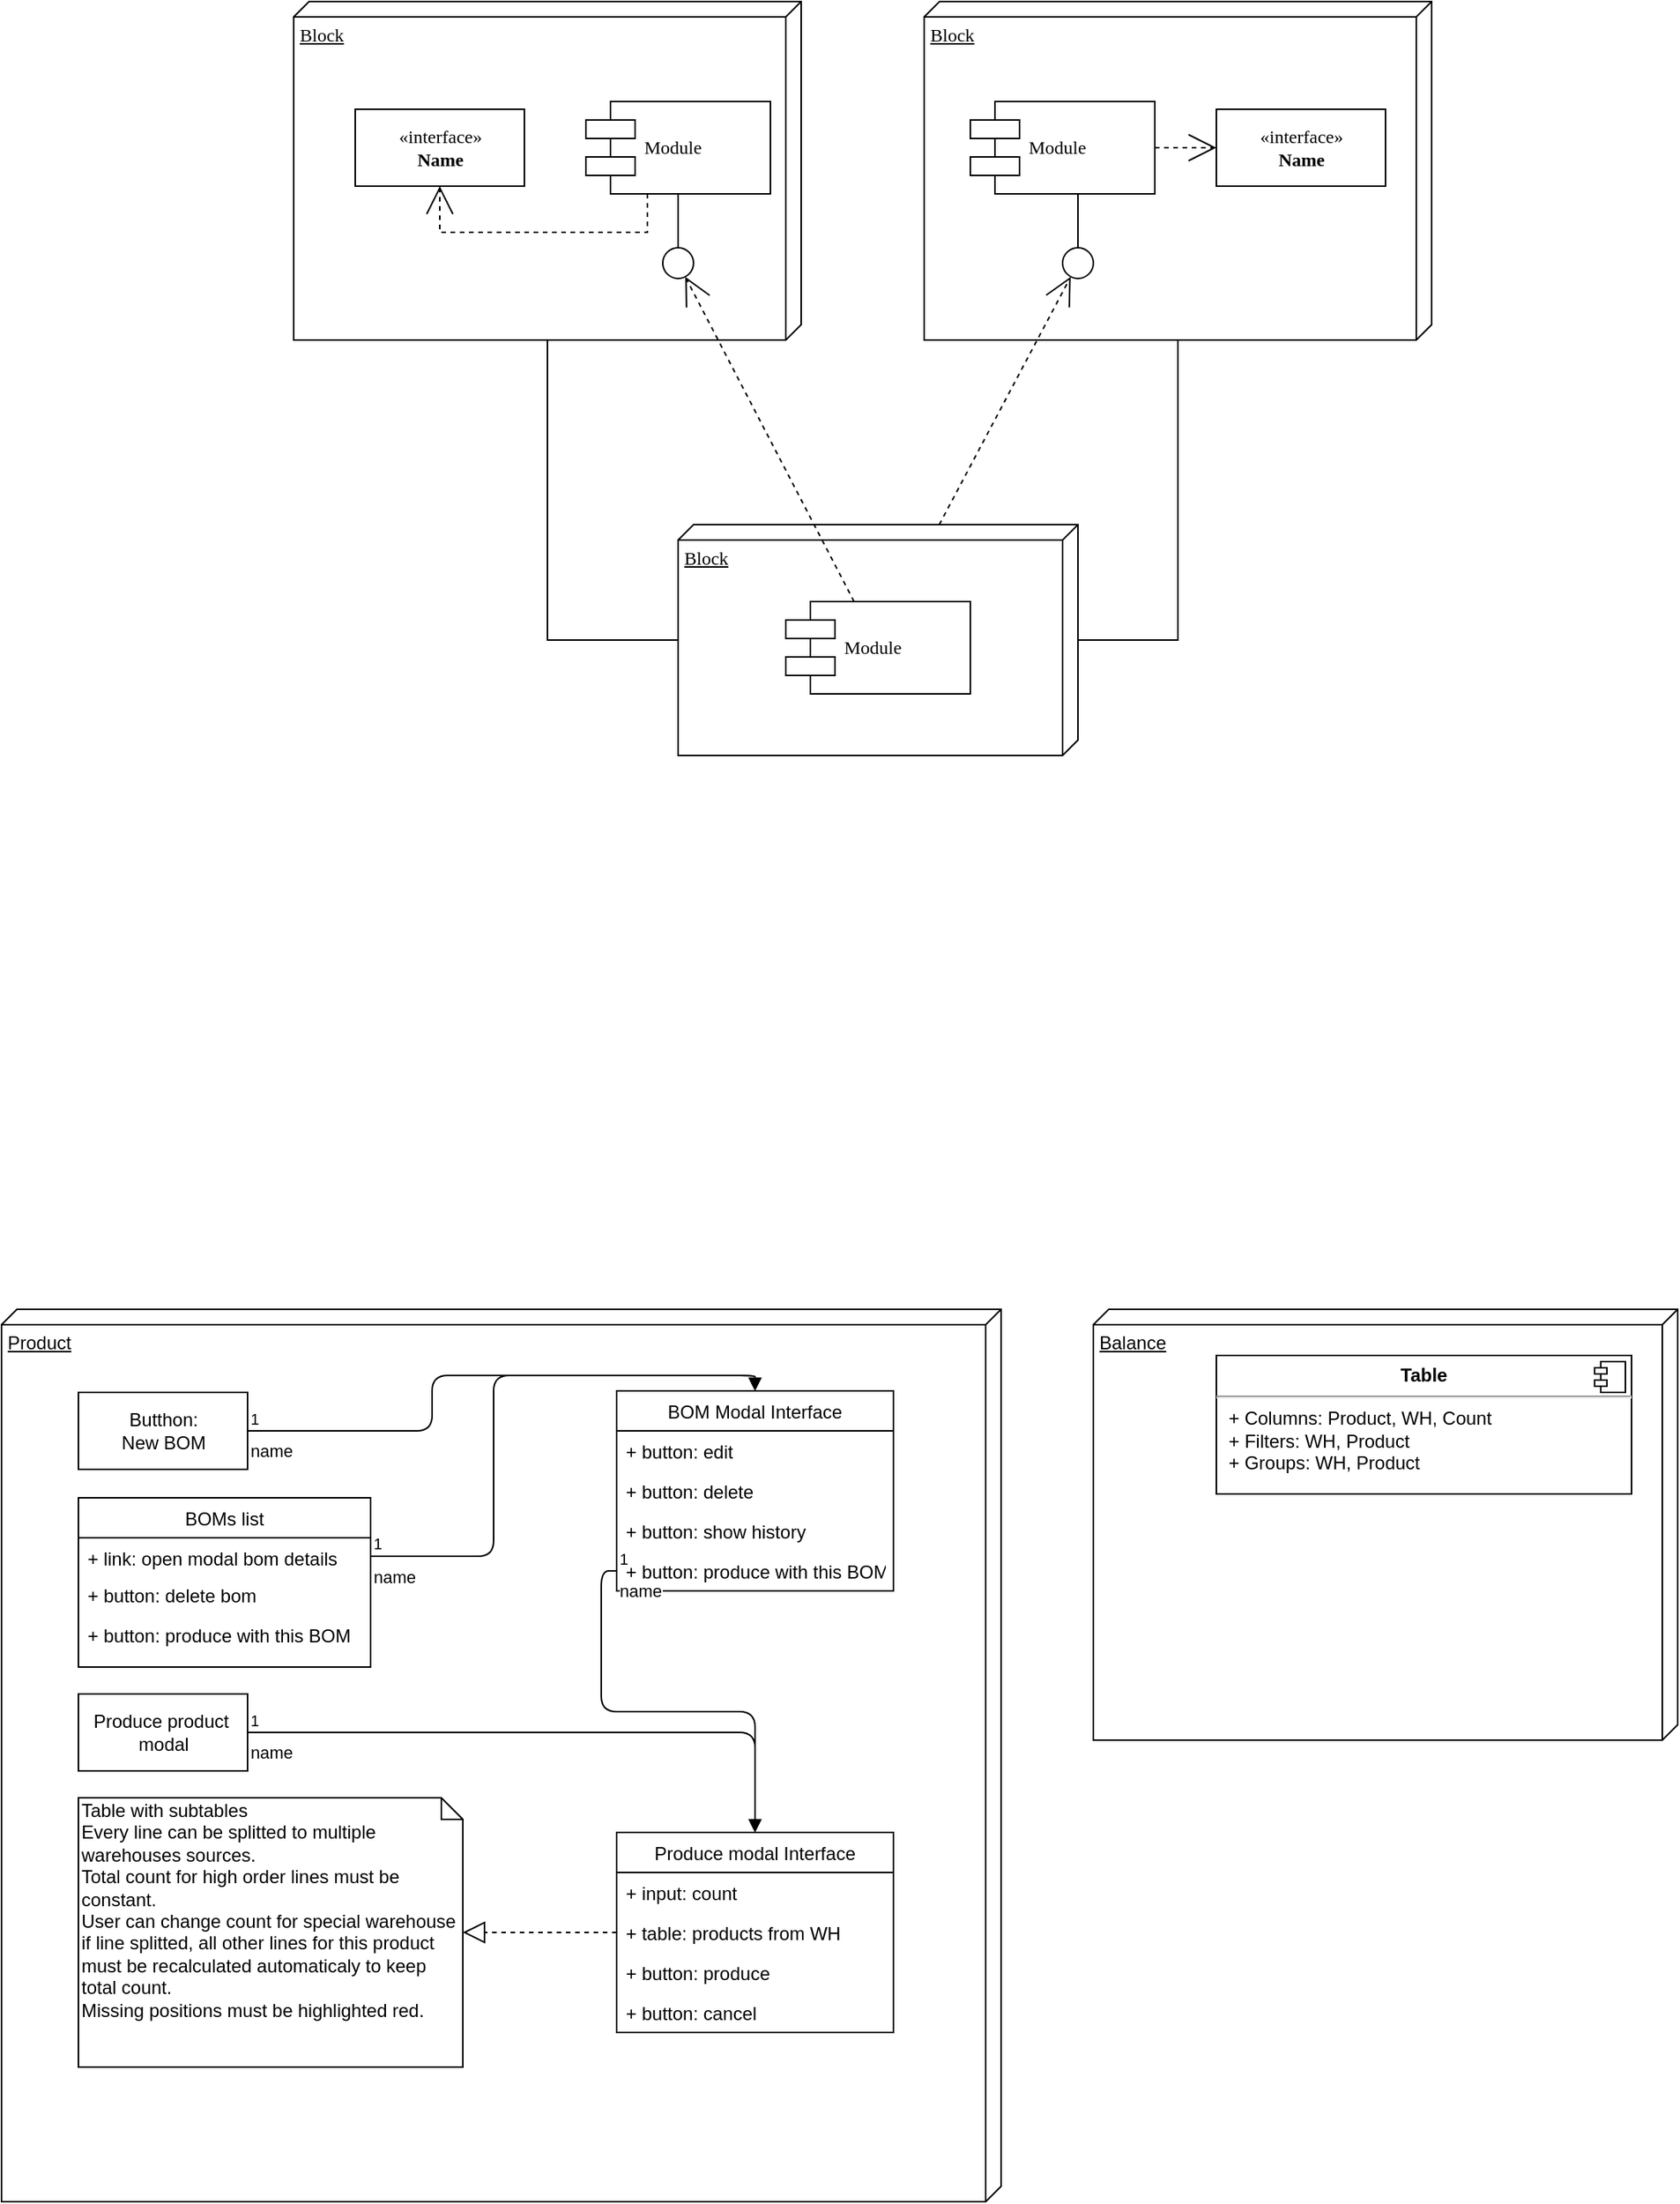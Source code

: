 <mxfile version="10.8.0" type="github"><diagram name="Page-1" id="5f0bae14-7c28-e335-631c-24af17079c00"><mxGraphModel dx="2441" dy="733" grid="1" gridSize="10" guides="1" tooltips="1" connect="1" arrows="1" fold="1" page="1" pageScale="1" pageWidth="1100" pageHeight="850" background="#ffffff" math="0" shadow="0"><root><mxCell id="0"/><mxCell id="1" parent="0"/><mxCell id="39150e848f15840c-1" value="Block" style="verticalAlign=top;align=left;spacingTop=8;spacingLeft=2;spacingRight=12;shape=cube;size=10;direction=south;fontStyle=4;html=1;rounded=0;shadow=0;comic=0;labelBackgroundColor=none;strokeColor=#000000;strokeWidth=1;fillColor=#ffffff;fontFamily=Verdana;fontSize=12;fontColor=#000000;" parent="1" vertex="1"><mxGeometry x="120" y="70" width="330" height="220" as="geometry"/></mxCell><mxCell id="39150e848f15840c-2" value="Block" style="verticalAlign=top;align=left;spacingTop=8;spacingLeft=2;spacingRight=12;shape=cube;size=10;direction=south;fontStyle=4;html=1;rounded=0;shadow=0;comic=0;labelBackgroundColor=none;strokeColor=#000000;strokeWidth=1;fillColor=#ffffff;fontFamily=Verdana;fontSize=12;fontColor=#000000;" parent="1" vertex="1"><mxGeometry x="530" y="70" width="330" height="220" as="geometry"/></mxCell><mxCell id="39150e848f15840c-3" value="Block" style="verticalAlign=top;align=left;spacingTop=8;spacingLeft=2;spacingRight=12;shape=cube;size=10;direction=south;fontStyle=4;html=1;rounded=0;shadow=0;comic=0;labelBackgroundColor=none;strokeColor=#000000;strokeWidth=1;fillColor=#ffffff;fontFamily=Verdana;fontSize=12;fontColor=#000000;" parent="1" vertex="1"><mxGeometry x="370" y="410" width="260" height="150" as="geometry"/></mxCell><mxCell id="39150e848f15840c-4" value="&amp;laquo;interface&amp;raquo;&lt;br&gt;&lt;b&gt;Name&lt;/b&gt;" style="html=1;rounded=0;shadow=0;comic=0;labelBackgroundColor=none;strokeColor=#000000;strokeWidth=1;fillColor=#ffffff;fontFamily=Verdana;fontSize=12;fontColor=#000000;align=center;" parent="1" vertex="1"><mxGeometry x="160" y="140" width="110" height="50" as="geometry"/></mxCell><mxCell id="39150e848f15840c-5" value="Module" style="shape=component;align=left;spacingLeft=36;rounded=0;shadow=0;comic=0;labelBackgroundColor=none;strokeColor=#000000;strokeWidth=1;fillColor=#ffffff;fontFamily=Verdana;fontSize=12;fontColor=#000000;html=1;" parent="1" vertex="1"><mxGeometry x="310" y="135" width="120" height="60" as="geometry"/></mxCell><mxCell id="39150e848f15840c-6" value="" style="ellipse;whiteSpace=wrap;html=1;rounded=0;shadow=0;comic=0;labelBackgroundColor=none;strokeColor=#000000;strokeWidth=1;fillColor=#ffffff;fontFamily=Verdana;fontSize=12;fontColor=#000000;align=center;" parent="1" vertex="1"><mxGeometry x="360" y="230" width="20" height="20" as="geometry"/></mxCell><mxCell id="39150e848f15840c-7" value="Module" style="shape=component;align=left;spacingLeft=36;rounded=0;shadow=0;comic=0;labelBackgroundColor=none;strokeColor=#000000;strokeWidth=1;fillColor=#ffffff;fontFamily=Verdana;fontSize=12;fontColor=#000000;html=1;" parent="1" vertex="1"><mxGeometry x="560" y="135" width="120" height="60" as="geometry"/></mxCell><mxCell id="39150e848f15840c-8" value="&amp;laquo;interface&amp;raquo;&lt;br&gt;&lt;b&gt;Name&lt;/b&gt;" style="html=1;rounded=0;shadow=0;comic=0;labelBackgroundColor=none;strokeColor=#000000;strokeWidth=1;fillColor=#ffffff;fontFamily=Verdana;fontSize=12;fontColor=#000000;align=center;" parent="1" vertex="1"><mxGeometry x="720" y="140" width="110" height="50" as="geometry"/></mxCell><mxCell id="39150e848f15840c-9" value="" style="ellipse;whiteSpace=wrap;html=1;rounded=0;shadow=0;comic=0;labelBackgroundColor=none;strokeColor=#000000;strokeWidth=1;fillColor=#ffffff;fontFamily=Verdana;fontSize=12;fontColor=#000000;align=center;" parent="1" vertex="1"><mxGeometry x="620" y="230" width="20" height="20" as="geometry"/></mxCell><mxCell id="39150e848f15840c-10" value="Module" style="shape=component;align=left;spacingLeft=36;rounded=0;shadow=0;comic=0;labelBackgroundColor=none;strokeColor=#000000;strokeWidth=1;fillColor=#ffffff;fontFamily=Verdana;fontSize=12;fontColor=#000000;html=1;" parent="1" vertex="1"><mxGeometry x="440" y="460" width="120" height="60" as="geometry"/></mxCell><mxCell id="39150e848f15840c-11" style="edgeStyle=none;rounded=0;html=1;dashed=1;labelBackgroundColor=none;startArrow=none;startFill=0;startSize=8;endArrow=open;endFill=0;endSize=16;fontFamily=Verdana;fontSize=12;" parent="1" source="39150e848f15840c-10" target="39150e848f15840c-6" edge="1"><mxGeometry relative="1" as="geometry"/></mxCell><mxCell id="39150e848f15840c-12" style="edgeStyle=none;rounded=0;html=1;dashed=1;labelBackgroundColor=none;startArrow=none;startFill=0;startSize=8;endArrow=open;endFill=0;endSize=16;fontFamily=Verdana;fontSize=12;" parent="1" source="39150e848f15840c-3" target="39150e848f15840c-9" edge="1"><mxGeometry relative="1" as="geometry"/></mxCell><mxCell id="39150e848f15840c-13" style="edgeStyle=elbowEdgeStyle;rounded=0;html=1;labelBackgroundColor=none;startArrow=none;startFill=0;startSize=8;endArrow=none;endFill=0;endSize=16;fontFamily=Verdana;fontSize=12;" parent="1" source="39150e848f15840c-9" target="39150e848f15840c-7" edge="1"><mxGeometry relative="1" as="geometry"/></mxCell><mxCell id="39150e848f15840c-14" style="edgeStyle=elbowEdgeStyle;rounded=0;html=1;labelBackgroundColor=none;startArrow=none;startFill=0;startSize=8;endArrow=none;endFill=0;endSize=16;fontFamily=Verdana;fontSize=12;" parent="1" source="39150e848f15840c-6" target="39150e848f15840c-5" edge="1"><mxGeometry relative="1" as="geometry"/></mxCell><mxCell id="39150e848f15840c-15" style="edgeStyle=orthogonalEdgeStyle;rounded=0;html=1;labelBackgroundColor=none;startArrow=none;startFill=0;startSize=8;endArrow=open;endFill=0;endSize=16;fontFamily=Verdana;fontSize=12;dashed=1;" parent="1" source="39150e848f15840c-5" target="39150e848f15840c-4" edge="1"><mxGeometry relative="1" as="geometry"><Array as="points"><mxPoint x="350" y="220"/><mxPoint x="215" y="220"/></Array></mxGeometry></mxCell><mxCell id="39150e848f15840c-16" style="edgeStyle=orthogonalEdgeStyle;rounded=0;html=1;dashed=1;labelBackgroundColor=none;startArrow=none;startFill=0;startSize=8;endArrow=open;endFill=0;endSize=16;fontFamily=Verdana;fontSize=12;" parent="1" source="39150e848f15840c-7" target="39150e848f15840c-8" edge="1"><mxGeometry relative="1" as="geometry"/></mxCell><mxCell id="39150e848f15840c-17" style="edgeStyle=orthogonalEdgeStyle;rounded=0;html=1;labelBackgroundColor=none;startArrow=none;startFill=0;startSize=8;endArrow=none;endFill=0;endSize=16;fontFamily=Verdana;fontSize=12;" parent="1" source="39150e848f15840c-3" target="39150e848f15840c-2" edge="1"><mxGeometry relative="1" as="geometry"><Array as="points"><mxPoint x="695" y="485"/></Array></mxGeometry></mxCell><mxCell id="39150e848f15840c-18" style="edgeStyle=orthogonalEdgeStyle;rounded=0;html=1;labelBackgroundColor=none;startArrow=none;startFill=0;startSize=8;endArrow=none;endFill=0;endSize=16;fontFamily=Verdana;fontSize=12;" parent="1" source="39150e848f15840c-3" target="39150e848f15840c-1" edge="1"><mxGeometry relative="1" as="geometry"><Array as="points"><mxPoint x="285" y="485"/></Array></mxGeometry></mxCell><mxCell id="KCl2432QUtvmK8GABs0w-1" value="Product" style="verticalAlign=top;align=left;spacingTop=8;spacingLeft=2;spacingRight=12;shape=cube;size=10;direction=south;fontStyle=4;html=1;" vertex="1" parent="1"><mxGeometry x="-70" y="920" width="650" height="580" as="geometry"/></mxCell><mxCell id="KCl2432QUtvmK8GABs0w-2" value="Balance" style="verticalAlign=top;align=left;spacingTop=8;spacingLeft=2;spacingRight=12;shape=cube;size=10;direction=south;fontStyle=4;html=1;" vertex="1" parent="1"><mxGeometry x="640" y="920" width="380" height="280" as="geometry"/></mxCell><mxCell id="KCl2432QUtvmK8GABs0w-4" value="&lt;p style=&quot;margin: 0px ; margin-top: 6px ; text-align: center&quot;&gt;&lt;b&gt;Table&lt;/b&gt;&lt;/p&gt;&lt;hr&gt;&lt;p style=&quot;margin: 0px ; margin-left: 8px&quot;&gt;+ Columns: Product, WH, Count&lt;/p&gt;&lt;p style=&quot;margin: 0px ; margin-left: 8px&quot;&gt;+ Filters: WH, Product&lt;br&gt;&lt;/p&gt;&lt;p style=&quot;margin: 0px ; margin-left: 8px&quot;&gt;+ Groups: WH, Product&lt;/p&gt;" style="align=left;overflow=fill;html=1;" vertex="1" parent="1"><mxGeometry x="720" y="950" width="270" height="90" as="geometry"/></mxCell><mxCell id="KCl2432QUtvmK8GABs0w-5" value="" style="shape=component;jettyWidth=8;jettyHeight=4;" vertex="1" parent="KCl2432QUtvmK8GABs0w-4"><mxGeometry x="1" width="20" height="20" relative="1" as="geometry"><mxPoint x="-24" y="4" as="offset"/></mxGeometry></mxCell><mxCell id="KCl2432QUtvmK8GABs0w-13" value="Produce product&amp;nbsp;&lt;br&gt;modal&lt;br&gt;" style="html=1;" vertex="1" parent="1"><mxGeometry x="-20" y="1170" width="110" height="50" as="geometry"/></mxCell><mxCell id="KCl2432QUtvmK8GABs0w-14" value="Butthon:&lt;br&gt;New BOM" style="html=1;" vertex="1" parent="1"><mxGeometry x="-20" y="974" width="110" height="50" as="geometry"/></mxCell><mxCell id="KCl2432QUtvmK8GABs0w-15" value="BOMs list" style="swimlane;fontStyle=0;childLayout=stackLayout;horizontal=1;startSize=26;fillColor=none;horizontalStack=0;resizeParent=1;resizeParentMax=0;resizeLast=0;collapsible=1;marginBottom=0;" vertex="1" parent="1"><mxGeometry x="-20" y="1042.5" width="190" height="110" as="geometry"/></mxCell><mxCell id="KCl2432QUtvmK8GABs0w-16" value="+ link: open modal bom details" style="text;strokeColor=none;fillColor=none;align=left;verticalAlign=top;spacingLeft=4;spacingRight=4;overflow=hidden;rotatable=0;points=[[0,0.5],[1,0.5]];portConstraint=eastwest;" vertex="1" parent="KCl2432QUtvmK8GABs0w-15"><mxGeometry y="26" width="190" height="24" as="geometry"/></mxCell><mxCell id="KCl2432QUtvmK8GABs0w-28" value="+ button: delete bom" style="text;strokeColor=none;fillColor=none;align=left;verticalAlign=top;spacingLeft=4;spacingRight=4;overflow=hidden;rotatable=0;points=[[0,0.5],[1,0.5]];portConstraint=eastwest;" vertex="1" parent="KCl2432QUtvmK8GABs0w-15"><mxGeometry y="50" width="190" height="26" as="geometry"/></mxCell><mxCell id="KCl2432QUtvmK8GABs0w-17" value="+ button: produce with this BOM" style="text;strokeColor=none;fillColor=none;align=left;verticalAlign=top;spacingLeft=4;spacingRight=4;overflow=hidden;rotatable=0;points=[[0,0.5],[1,0.5]];portConstraint=eastwest;" vertex="1" parent="KCl2432QUtvmK8GABs0w-15"><mxGeometry y="76" width="190" height="34" as="geometry"/></mxCell><mxCell id="KCl2432QUtvmK8GABs0w-19" value="BOM Modal Interface" style="swimlane;fontStyle=0;childLayout=stackLayout;horizontal=1;startSize=26;fillColor=none;horizontalStack=0;resizeParent=1;resizeParentMax=0;resizeLast=0;collapsible=1;marginBottom=0;" vertex="1" parent="1"><mxGeometry x="330" y="973" width="180" height="130" as="geometry"/></mxCell><mxCell id="KCl2432QUtvmK8GABs0w-20" value="+ button: edit" style="text;strokeColor=none;fillColor=none;align=left;verticalAlign=top;spacingLeft=4;spacingRight=4;overflow=hidden;rotatable=0;points=[[0,0.5],[1,0.5]];portConstraint=eastwest;" vertex="1" parent="KCl2432QUtvmK8GABs0w-19"><mxGeometry y="26" width="180" height="26" as="geometry"/></mxCell><mxCell id="KCl2432QUtvmK8GABs0w-21" value="+ button: delete" style="text;strokeColor=none;fillColor=none;align=left;verticalAlign=top;spacingLeft=4;spacingRight=4;overflow=hidden;rotatable=0;points=[[0,0.5],[1,0.5]];portConstraint=eastwest;" vertex="1" parent="KCl2432QUtvmK8GABs0w-19"><mxGeometry y="52" width="180" height="26" as="geometry"/></mxCell><mxCell id="KCl2432QUtvmK8GABs0w-27" value="+ button: show history" style="text;strokeColor=none;fillColor=none;align=left;verticalAlign=top;spacingLeft=4;spacingRight=4;overflow=hidden;rotatable=0;points=[[0,0.5],[1,0.5]];portConstraint=eastwest;" vertex="1" parent="KCl2432QUtvmK8GABs0w-19"><mxGeometry y="78" width="180" height="26" as="geometry"/></mxCell><mxCell id="KCl2432QUtvmK8GABs0w-22" value="+ button: produce with this BOM" style="text;strokeColor=none;fillColor=none;align=left;verticalAlign=top;spacingLeft=4;spacingRight=4;overflow=hidden;rotatable=0;points=[[0,0.5],[1,0.5]];portConstraint=eastwest;" vertex="1" parent="KCl2432QUtvmK8GABs0w-19"><mxGeometry y="104" width="180" height="26" as="geometry"/></mxCell><mxCell id="KCl2432QUtvmK8GABs0w-23" value="name" style="endArrow=block;endFill=1;html=1;edgeStyle=orthogonalEdgeStyle;align=left;verticalAlign=top;entryX=0.5;entryY=0;entryDx=0;entryDy=0;" edge="1" parent="1" source="KCl2432QUtvmK8GABs0w-16" target="KCl2432QUtvmK8GABs0w-19"><mxGeometry x="-1" relative="1" as="geometry"><mxPoint x="180" y="1270" as="sourcePoint"/><mxPoint x="340" y="1270" as="targetPoint"/></mxGeometry></mxCell><mxCell id="KCl2432QUtvmK8GABs0w-24" value="1" style="resizable=0;html=1;align=left;verticalAlign=bottom;labelBackgroundColor=#ffffff;fontSize=10;" connectable="0" vertex="1" parent="KCl2432QUtvmK8GABs0w-23"><mxGeometry x="-1" relative="1" as="geometry"/></mxCell><mxCell id="KCl2432QUtvmK8GABs0w-25" value="name" style="endArrow=block;endFill=1;html=1;edgeStyle=orthogonalEdgeStyle;align=left;verticalAlign=top;entryX=0.5;entryY=0;entryDx=0;entryDy=0;" edge="1" parent="1" source="KCl2432QUtvmK8GABs0w-14" target="KCl2432QUtvmK8GABs0w-19"><mxGeometry x="-1" relative="1" as="geometry"><mxPoint x="225" y="1023" as="sourcePoint"/><mxPoint x="400" y="1032" as="targetPoint"/></mxGeometry></mxCell><mxCell id="KCl2432QUtvmK8GABs0w-26" value="1" style="resizable=0;html=1;align=left;verticalAlign=bottom;labelBackgroundColor=#ffffff;fontSize=10;" connectable="0" vertex="1" parent="KCl2432QUtvmK8GABs0w-25"><mxGeometry x="-1" relative="1" as="geometry"/></mxCell><mxCell id="KCl2432QUtvmK8GABs0w-29" value="Produce modal Interface" style="swimlane;fontStyle=0;childLayout=stackLayout;horizontal=1;startSize=26;fillColor=none;horizontalStack=0;resizeParent=1;resizeParentMax=0;resizeLast=0;collapsible=1;marginBottom=0;" vertex="1" parent="1"><mxGeometry x="330" y="1260" width="180" height="130" as="geometry"/></mxCell><mxCell id="KCl2432QUtvmK8GABs0w-33" value="+ input: count" style="text;strokeColor=none;fillColor=none;align=left;verticalAlign=top;spacingLeft=4;spacingRight=4;overflow=hidden;rotatable=0;points=[[0,0.5],[1,0.5]];portConstraint=eastwest;" vertex="1" parent="KCl2432QUtvmK8GABs0w-29"><mxGeometry y="26" width="180" height="26" as="geometry"/></mxCell><mxCell id="KCl2432QUtvmK8GABs0w-44" value="+ table: products from WH" style="text;strokeColor=none;fillColor=none;align=left;verticalAlign=top;spacingLeft=4;spacingRight=4;overflow=hidden;rotatable=0;points=[[0,0.5],[1,0.5]];portConstraint=eastwest;" vertex="1" parent="KCl2432QUtvmK8GABs0w-29"><mxGeometry y="52" width="180" height="26" as="geometry"/></mxCell><mxCell id="KCl2432QUtvmK8GABs0w-30" value="+ button: produce" style="text;strokeColor=none;fillColor=none;align=left;verticalAlign=top;spacingLeft=4;spacingRight=4;overflow=hidden;rotatable=0;points=[[0,0.5],[1,0.5]];portConstraint=eastwest;" vertex="1" parent="KCl2432QUtvmK8GABs0w-29"><mxGeometry y="78" width="180" height="26" as="geometry"/></mxCell><mxCell id="KCl2432QUtvmK8GABs0w-31" value="+ button: cancel" style="text;strokeColor=none;fillColor=none;align=left;verticalAlign=top;spacingLeft=4;spacingRight=4;overflow=hidden;rotatable=0;points=[[0,0.5],[1,0.5]];portConstraint=eastwest;" vertex="1" parent="KCl2432QUtvmK8GABs0w-29"><mxGeometry y="104" width="180" height="26" as="geometry"/></mxCell><mxCell id="KCl2432QUtvmK8GABs0w-40" value="name" style="endArrow=block;endFill=1;html=1;edgeStyle=orthogonalEdgeStyle;align=left;verticalAlign=top;" edge="1" parent="1" source="KCl2432QUtvmK8GABs0w-22" target="KCl2432QUtvmK8GABs0w-29"><mxGeometry x="-1" relative="1" as="geometry"><mxPoint x="170" y="1023" as="sourcePoint"/><mxPoint x="340" y="1048" as="targetPoint"/></mxGeometry></mxCell><mxCell id="KCl2432QUtvmK8GABs0w-41" value="1" style="resizable=0;html=1;align=left;verticalAlign=bottom;labelBackgroundColor=#ffffff;fontSize=10;" connectable="0" vertex="1" parent="KCl2432QUtvmK8GABs0w-40"><mxGeometry x="-1" relative="1" as="geometry"/></mxCell><mxCell id="KCl2432QUtvmK8GABs0w-42" value="name" style="endArrow=block;endFill=1;html=1;edgeStyle=orthogonalEdgeStyle;align=left;verticalAlign=top;entryX=0.5;entryY=0;entryDx=0;entryDy=0;" edge="1" parent="1" source="KCl2432QUtvmK8GABs0w-13" target="KCl2432QUtvmK8GABs0w-29"><mxGeometry x="-1" relative="1" as="geometry"><mxPoint x="340" y="1100" as="sourcePoint"/><mxPoint x="430" y="1205" as="targetPoint"/></mxGeometry></mxCell><mxCell id="KCl2432QUtvmK8GABs0w-43" value="1" style="resizable=0;html=1;align=left;verticalAlign=bottom;labelBackgroundColor=#ffffff;fontSize=10;" connectable="0" vertex="1" parent="KCl2432QUtvmK8GABs0w-42"><mxGeometry x="-1" relative="1" as="geometry"/></mxCell><mxCell id="KCl2432QUtvmK8GABs0w-45" value="Table with subtables&lt;br&gt;Every line can be splitted to multiple warehouses sources.&lt;br&gt;Total count for high order lines must be constant.&lt;br&gt;User can change count for special warehouse if line splitted, all other lines for this product must be recalculated automaticaly to keep total count.&lt;br&gt;Missing positions must be highlighted red.&lt;br&gt;" style="shape=note;whiteSpace=wrap;html=1;size=14;verticalAlign=top;align=left;spacingTop=-6;" vertex="1" parent="1"><mxGeometry x="-20" y="1237.5" width="250" height="175" as="geometry"/></mxCell><mxCell id="KCl2432QUtvmK8GABs0w-46" value="" style="endArrow=block;dashed=1;endFill=0;endSize=12;html=1;" edge="1" parent="1" source="KCl2432QUtvmK8GABs0w-44" target="KCl2432QUtvmK8GABs0w-45"><mxGeometry width="160" relative="1" as="geometry"><mxPoint x="210" y="1440" as="sourcePoint"/><mxPoint x="370" y="1440" as="targetPoint"/></mxGeometry></mxCell></root></mxGraphModel></diagram></mxfile>